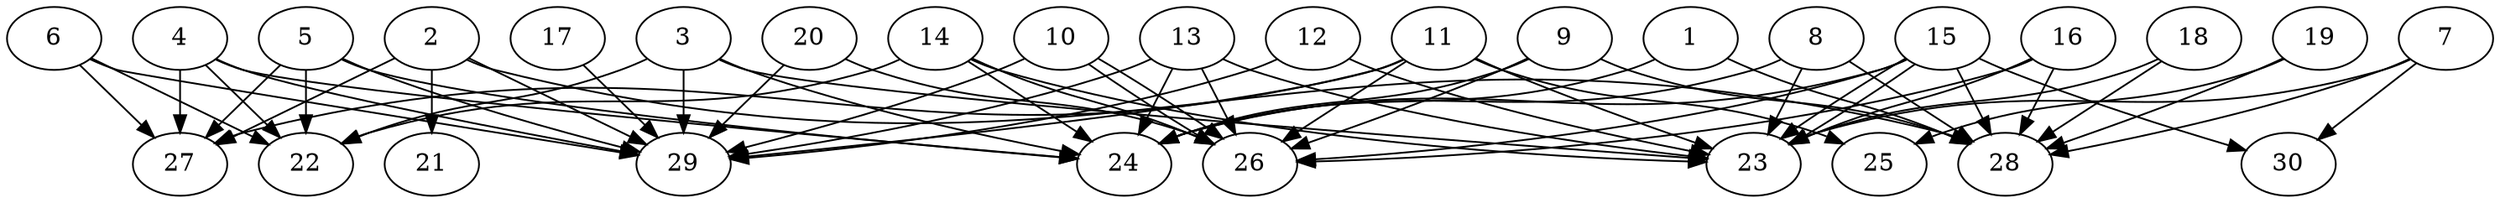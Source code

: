 // DAG automatically generated by daggen at Thu Oct  3 14:04:18 2019
// ./daggen --dot -n 30 --ccr 0.5 --fat 0.9 --regular 0.9 --density 0.6 --mindata 5242880 --maxdata 52428800 
digraph G {
  1 [size="11286528", alpha="0.12", expect_size="5643264"] 
  1 -> 24 [size ="5643264"]
  1 -> 28 [size ="5643264"]
  2 [size="23392256", alpha="0.01", expect_size="11696128"] 
  2 -> 21 [size ="11696128"]
  2 -> 27 [size ="11696128"]
  2 -> 28 [size ="11696128"]
  2 -> 29 [size ="11696128"]
  3 [size="19052544", alpha="0.12", expect_size="9526272"] 
  3 -> 22 [size ="9526272"]
  3 -> 23 [size ="9526272"]
  3 -> 24 [size ="9526272"]
  3 -> 29 [size ="9526272"]
  4 [size="64417792", alpha="0.00", expect_size="32208896"] 
  4 -> 22 [size ="32208896"]
  4 -> 24 [size ="32208896"]
  4 -> 27 [size ="32208896"]
  4 -> 29 [size ="32208896"]
  5 [size="88684544", alpha="0.13", expect_size="44342272"] 
  5 -> 22 [size ="44342272"]
  5 -> 24 [size ="44342272"]
  5 -> 27 [size ="44342272"]
  5 -> 29 [size ="44342272"]
  6 [size="34244608", alpha="0.05", expect_size="17122304"] 
  6 -> 22 [size ="17122304"]
  6 -> 27 [size ="17122304"]
  6 -> 29 [size ="17122304"]
  7 [size="40556544", alpha="0.04", expect_size="20278272"] 
  7 -> 23 [size ="20278272"]
  7 -> 28 [size ="20278272"]
  7 -> 30 [size ="20278272"]
  8 [size="42057728", alpha="0.02", expect_size="21028864"] 
  8 -> 23 [size ="21028864"]
  8 -> 24 [size ="21028864"]
  8 -> 28 [size ="21028864"]
  9 [size="48676864", alpha="0.03", expect_size="24338432"] 
  9 -> 24 [size ="24338432"]
  9 -> 26 [size ="24338432"]
  9 -> 28 [size ="24338432"]
  10 [size="78458880", alpha="0.12", expect_size="39229440"] 
  10 -> 26 [size ="39229440"]
  10 -> 26 [size ="39229440"]
  10 -> 29 [size ="39229440"]
  11 [size="63543296", alpha="0.19", expect_size="31771648"] 
  11 -> 23 [size ="31771648"]
  11 -> 25 [size ="31771648"]
  11 -> 26 [size ="31771648"]
  11 -> 27 [size ="31771648"]
  11 -> 29 [size ="31771648"]
  12 [size="25548800", alpha="0.05", expect_size="12774400"] 
  12 -> 23 [size ="12774400"]
  12 -> 29 [size ="12774400"]
  13 [size="29937664", alpha="0.15", expect_size="14968832"] 
  13 -> 23 [size ="14968832"]
  13 -> 24 [size ="14968832"]
  13 -> 26 [size ="14968832"]
  13 -> 29 [size ="14968832"]
  14 [size="88459264", alpha="0.02", expect_size="44229632"] 
  14 -> 22 [size ="44229632"]
  14 -> 23 [size ="44229632"]
  14 -> 24 [size ="44229632"]
  14 -> 26 [size ="44229632"]
  15 [size="88901632", alpha="0.14", expect_size="44450816"] 
  15 -> 23 [size ="44450816"]
  15 -> 23 [size ="44450816"]
  15 -> 24 [size ="44450816"]
  15 -> 26 [size ="44450816"]
  15 -> 28 [size ="44450816"]
  15 -> 30 [size ="44450816"]
  16 [size="54394880", alpha="0.07", expect_size="27197440"] 
  16 -> 23 [size ="27197440"]
  16 -> 26 [size ="27197440"]
  16 -> 28 [size ="27197440"]
  17 [size="77172736", alpha="0.18", expect_size="38586368"] 
  17 -> 29 [size ="38586368"]
  18 [size="94437376", alpha="0.03", expect_size="47218688"] 
  18 -> 23 [size ="47218688"]
  18 -> 28 [size ="47218688"]
  19 [size="103221248", alpha="0.04", expect_size="51610624"] 
  19 -> 25 [size ="51610624"]
  19 -> 28 [size ="51610624"]
  20 [size="25278464", alpha="0.01", expect_size="12639232"] 
  20 -> 26 [size ="12639232"]
  20 -> 29 [size ="12639232"]
  21 [size="79611904", alpha="0.19", expect_size="39805952"] 
  22 [size="74203136", alpha="0.20", expect_size="37101568"] 
  23 [size="99393536", alpha="0.02", expect_size="49696768"] 
  24 [size="76312576", alpha="0.16", expect_size="38156288"] 
  25 [size="86257664", alpha="0.06", expect_size="43128832"] 
  26 [size="57987072", alpha="0.02", expect_size="28993536"] 
  27 [size="89366528", alpha="0.03", expect_size="44683264"] 
  28 [size="79005696", alpha="0.12", expect_size="39502848"] 
  29 [size="93913088", alpha="0.08", expect_size="46956544"] 
  30 [size="17074176", alpha="0.19", expect_size="8537088"] 
}

